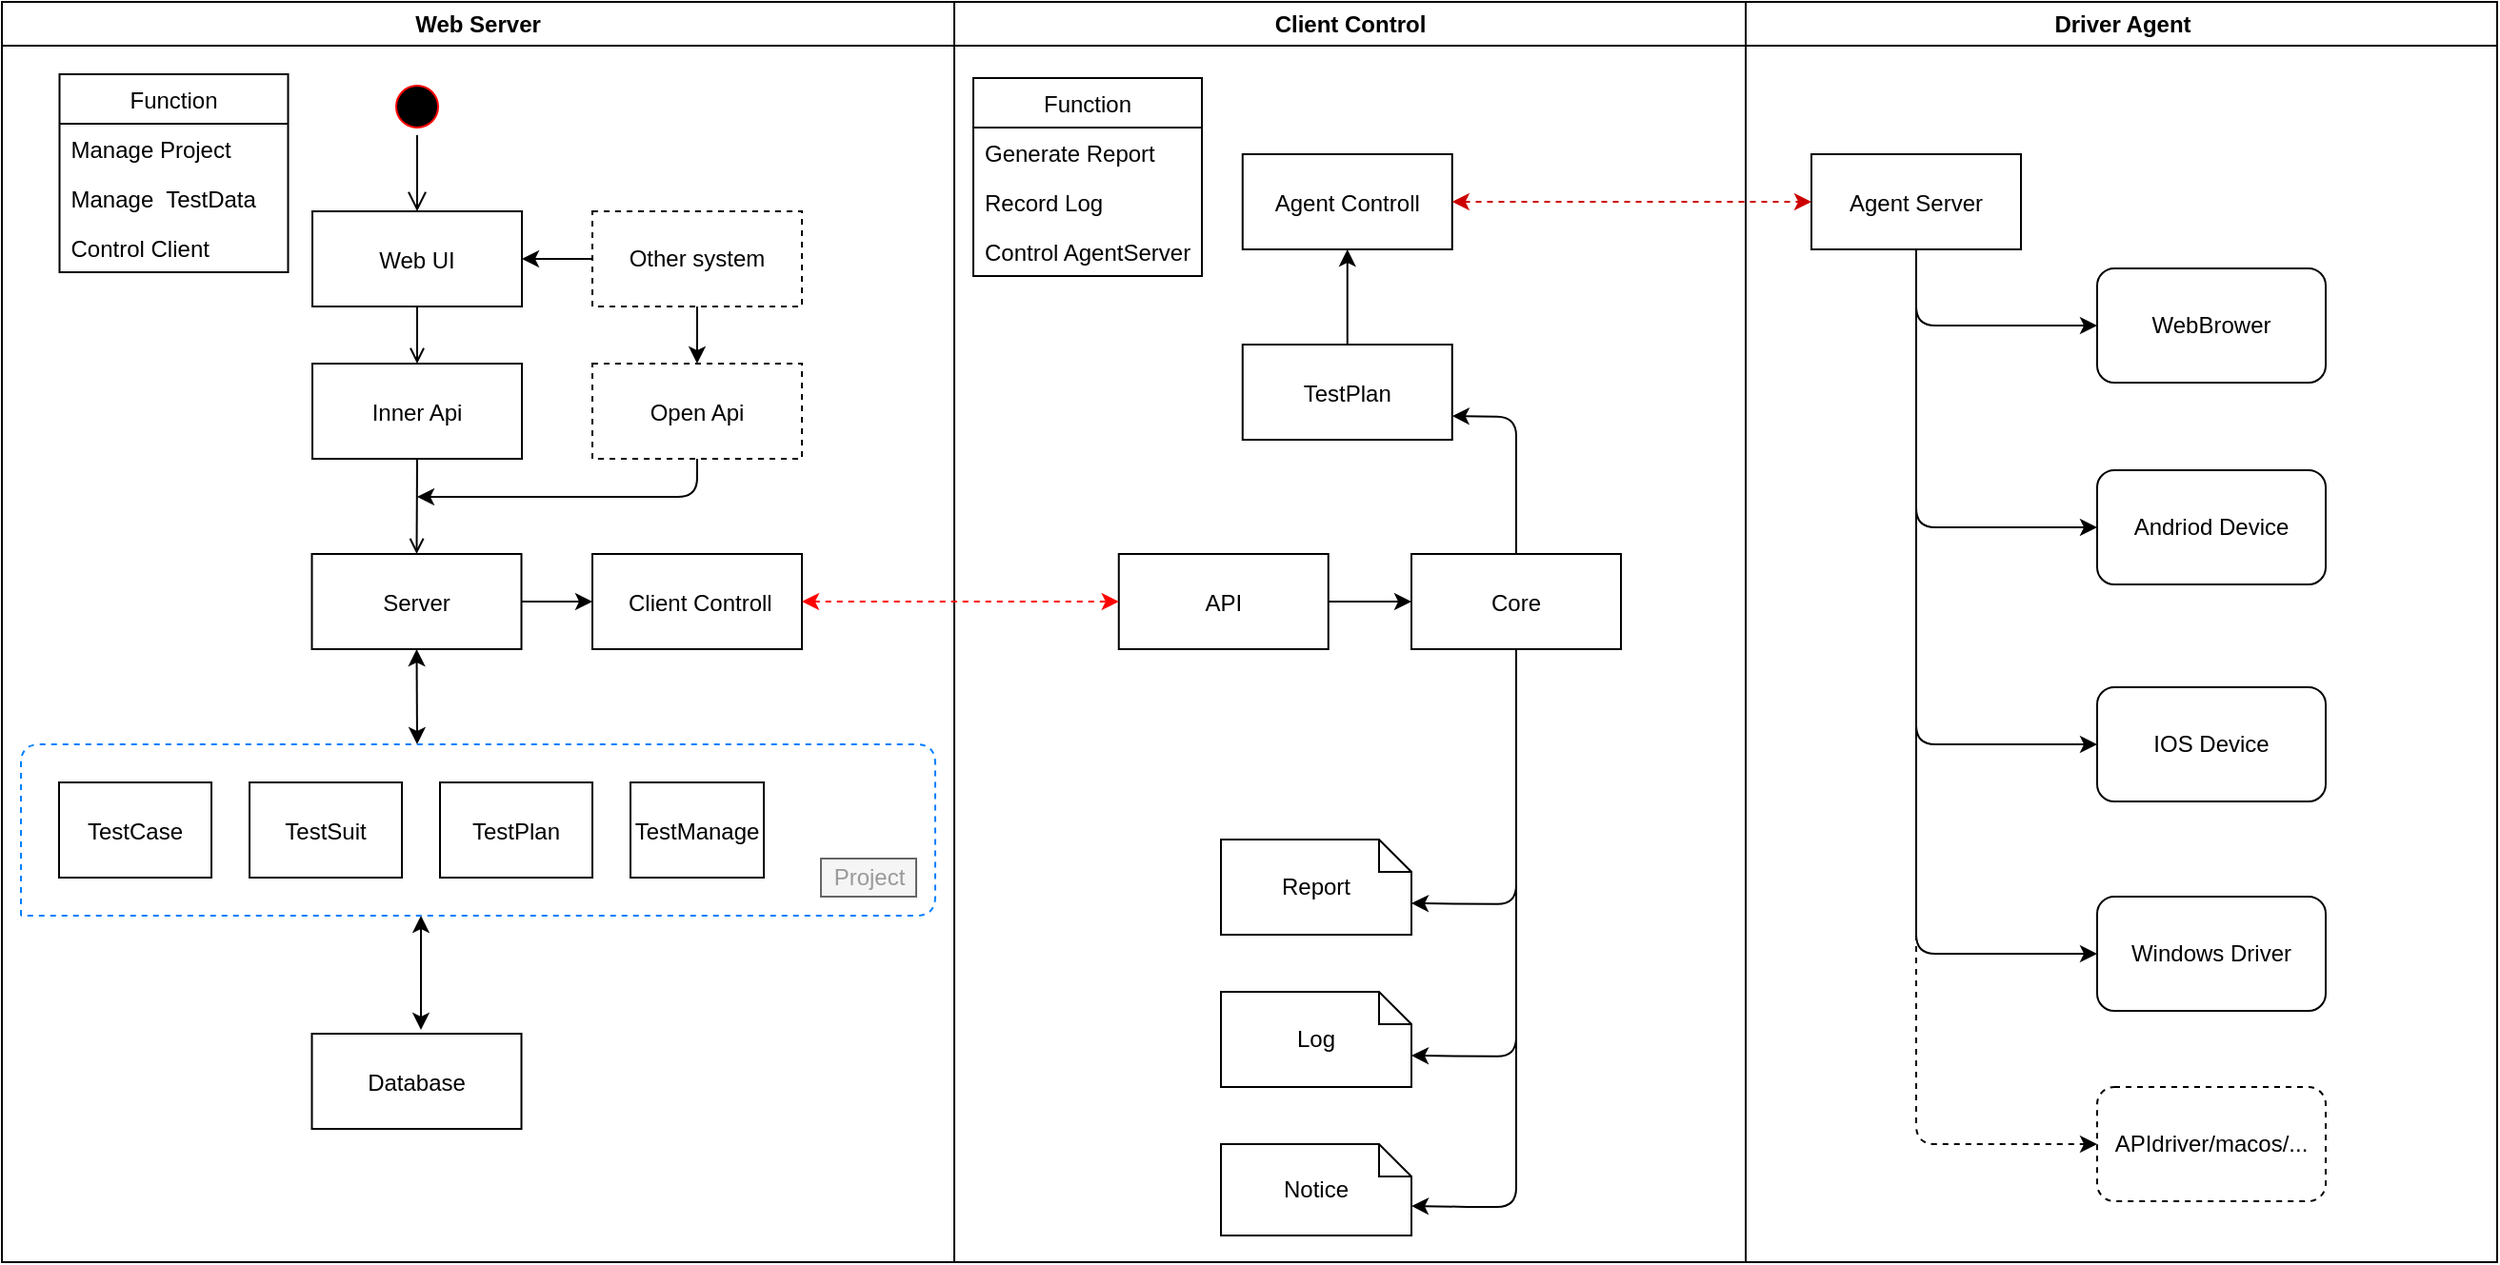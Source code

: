 <mxfile version="14.4.9" type="github">
  <diagram name="Page-1" id="e7e014a7-5840-1c2e-5031-d8a46d1fe8dd">
    <mxGraphModel dx="1453" dy="711" grid="1" gridSize="10" guides="1" tooltips="1" connect="1" arrows="1" fold="1" page="1" pageScale="1" pageWidth="1169" pageHeight="826" background="none" math="0" shadow="0">
      <root>
        <mxCell id="0" />
        <mxCell id="1" parent="0" />
        <mxCell id="2" value="Web Server" style="swimlane;whiteSpace=wrap" parent="1" vertex="1">
          <mxGeometry x="20" y="130" width="500" height="662" as="geometry" />
        </mxCell>
        <mxCell id="5" value="" style="ellipse;shape=startState;fillColor=#000000;strokeColor=#ff0000;" parent="2" vertex="1">
          <mxGeometry x="203" y="40" width="30" height="30" as="geometry" />
        </mxCell>
        <mxCell id="6" value="" style="edgeStyle=elbowEdgeStyle;elbow=horizontal;verticalAlign=bottom;endArrow=open;endSize=8;endFill=1;rounded=0" parent="2" source="5" target="7" edge="1">
          <mxGeometry x="120.25" y="40" as="geometry">
            <mxPoint x="135.25" y="110" as="targetPoint" />
          </mxGeometry>
        </mxCell>
        <mxCell id="7" value="Web UI" style="" parent="2" vertex="1">
          <mxGeometry x="163" y="110" width="110" height="50" as="geometry" />
        </mxCell>
        <mxCell id="8" value="Inner Api" style="" parent="2" vertex="1">
          <mxGeometry x="163" y="190" width="110" height="50" as="geometry" />
        </mxCell>
        <mxCell id="9" value="" style="endArrow=open;endFill=1;rounded=0" parent="2" source="7" target="8" edge="1">
          <mxGeometry relative="1" as="geometry" />
        </mxCell>
        <mxCell id="AgzGkkPgZD7XDsQHhAtZ-95" style="edgeStyle=orthogonalEdgeStyle;rounded=0;orthogonalLoop=1;jettySize=auto;html=1;exitX=1;exitY=0.5;exitDx=0;exitDy=0;strokeColor=#000000;" edge="1" parent="2" source="10" target="AgzGkkPgZD7XDsQHhAtZ-93">
          <mxGeometry relative="1" as="geometry" />
        </mxCell>
        <mxCell id="10" value="Server" style="" parent="2" vertex="1">
          <mxGeometry x="162.75" y="290" width="110" height="50" as="geometry" />
        </mxCell>
        <mxCell id="AgzGkkPgZD7XDsQHhAtZ-53" value="Database" style="" vertex="1" parent="2">
          <mxGeometry x="162.75" y="542" width="110" height="50" as="geometry" />
        </mxCell>
        <mxCell id="16" value="TestCase" style="" parent="2" vertex="1">
          <mxGeometry x="30" y="410" width="80" height="50" as="geometry" />
        </mxCell>
        <mxCell id="AgzGkkPgZD7XDsQHhAtZ-73" value="TestPlan" style="" vertex="1" parent="2">
          <mxGeometry x="230" y="410" width="80" height="50" as="geometry" />
        </mxCell>
        <mxCell id="AgzGkkPgZD7XDsQHhAtZ-74" value="TestSuit" style="" vertex="1" parent="2">
          <mxGeometry x="130" y="410" width="80" height="50" as="geometry" />
        </mxCell>
        <mxCell id="AgzGkkPgZD7XDsQHhAtZ-81" value="Function" style="swimlane;fontStyle=0;childLayout=stackLayout;horizontal=1;startSize=26;fillColor=none;horizontalStack=0;resizeParent=1;resizeParentMax=0;resizeLast=0;collapsible=1;marginBottom=0;" vertex="1" parent="2">
          <mxGeometry x="30.25" y="38" width="120" height="104" as="geometry" />
        </mxCell>
        <mxCell id="AgzGkkPgZD7XDsQHhAtZ-82" value="Manage Project" style="text;strokeColor=none;fillColor=none;align=left;verticalAlign=top;spacingLeft=4;spacingRight=4;overflow=hidden;rotatable=0;points=[[0,0.5],[1,0.5]];portConstraint=eastwest;" vertex="1" parent="AgzGkkPgZD7XDsQHhAtZ-81">
          <mxGeometry y="26" width="120" height="26" as="geometry" />
        </mxCell>
        <mxCell id="AgzGkkPgZD7XDsQHhAtZ-83" value="Manage  TestData" style="text;strokeColor=none;fillColor=none;align=left;verticalAlign=top;spacingLeft=4;spacingRight=4;overflow=hidden;rotatable=0;points=[[0,0.5],[1,0.5]];portConstraint=eastwest;" vertex="1" parent="AgzGkkPgZD7XDsQHhAtZ-81">
          <mxGeometry y="52" width="120" height="26" as="geometry" />
        </mxCell>
        <mxCell id="AgzGkkPgZD7XDsQHhAtZ-84" value="Control Client" style="text;strokeColor=none;fillColor=none;align=left;verticalAlign=top;spacingLeft=4;spacingRight=4;overflow=hidden;rotatable=0;points=[[0,0.5],[1,0.5]];portConstraint=eastwest;" vertex="1" parent="AgzGkkPgZD7XDsQHhAtZ-81">
          <mxGeometry y="78" width="120" height="26" as="geometry" />
        </mxCell>
        <mxCell id="AgzGkkPgZD7XDsQHhAtZ-85" value="" style="endArrow=open;endFill=1;rounded=0;entryX=0.5;entryY=0;entryDx=0;entryDy=0;exitX=0.5;exitY=1;exitDx=0;exitDy=0;" edge="1" parent="2" source="8" target="10">
          <mxGeometry relative="1" as="geometry">
            <mxPoint x="228.25" y="250" as="sourcePoint" />
            <mxPoint x="238" y="210" as="targetPoint" />
          </mxGeometry>
        </mxCell>
        <mxCell id="AgzGkkPgZD7XDsQHhAtZ-93" value=" Client Controll" style="" vertex="1" parent="2">
          <mxGeometry x="310" y="290" width="110" height="50" as="geometry" />
        </mxCell>
        <mxCell id="AgzGkkPgZD7XDsQHhAtZ-123" value="" style="endArrow=classic;startArrow=classic;html=1;entryX=0.5;entryY=1;entryDx=0;entryDy=0;" edge="1" parent="2" target="10">
          <mxGeometry width="50" height="50" relative="1" as="geometry">
            <mxPoint x="218" y="390" as="sourcePoint" />
            <mxPoint x="260" y="340" as="targetPoint" />
          </mxGeometry>
        </mxCell>
        <mxCell id="AgzGkkPgZD7XDsQHhAtZ-124" value="&lt;font color=&quot;#999999&quot;&gt;Project&lt;/font&gt;" style="text;html=1;align=center;verticalAlign=middle;resizable=0;points=[];autosize=1;fillColor=#f5f5f5;strokeColor=#666666;fontColor=#333333;" vertex="1" parent="2">
          <mxGeometry x="430" y="450" width="50" height="20" as="geometry" />
        </mxCell>
        <mxCell id="AgzGkkPgZD7XDsQHhAtZ-125" value="TestManage" style="" vertex="1" parent="2">
          <mxGeometry x="330" y="410" width="70" height="50" as="geometry" />
        </mxCell>
        <mxCell id="AgzGkkPgZD7XDsQHhAtZ-126" value="" style="endArrow=classic;startArrow=classic;html=1;strokeColor=#000000;" edge="1" parent="2">
          <mxGeometry width="50" height="50" relative="1" as="geometry">
            <mxPoint x="220" y="540" as="sourcePoint" />
            <mxPoint x="220" y="480" as="targetPoint" />
          </mxGeometry>
        </mxCell>
        <mxCell id="AgzGkkPgZD7XDsQHhAtZ-127" value="Open Api" style="dashed=1;" vertex="1" parent="2">
          <mxGeometry x="310" y="190" width="110" height="50" as="geometry" />
        </mxCell>
        <mxCell id="AgzGkkPgZD7XDsQHhAtZ-128" value="Other system" style="rounded=0;whiteSpace=wrap;html=1;dashed=1;" vertex="1" parent="2">
          <mxGeometry x="310" y="110" width="110" height="50" as="geometry" />
        </mxCell>
        <mxCell id="AgzGkkPgZD7XDsQHhAtZ-130" value="" style="endArrow=classic;html=1;entryX=1;entryY=0.5;entryDx=0;entryDy=0;exitX=0;exitY=0.5;exitDx=0;exitDy=0;" edge="1" parent="2" source="AgzGkkPgZD7XDsQHhAtZ-128" target="7">
          <mxGeometry width="50" height="50" relative="1" as="geometry">
            <mxPoint x="520" y="340" as="sourcePoint" />
            <mxPoint x="570" y="290" as="targetPoint" />
          </mxGeometry>
        </mxCell>
        <mxCell id="AgzGkkPgZD7XDsQHhAtZ-131" value="" style="endArrow=classic;html=1;strokeColor=#000000;exitX=0.5;exitY=1;exitDx=0;exitDy=0;" edge="1" parent="2" source="AgzGkkPgZD7XDsQHhAtZ-127">
          <mxGeometry width="50" height="50" relative="1" as="geometry">
            <mxPoint x="340" y="290" as="sourcePoint" />
            <mxPoint x="218" y="260" as="targetPoint" />
            <Array as="points">
              <mxPoint x="365" y="260" />
              <mxPoint x="290" y="260" />
            </Array>
          </mxGeometry>
        </mxCell>
        <mxCell id="AgzGkkPgZD7XDsQHhAtZ-132" value="" style="endArrow=classic;html=1;strokeColor=#000000;entryX=0.5;entryY=0;entryDx=0;entryDy=0;exitX=0.5;exitY=1;exitDx=0;exitDy=0;" edge="1" parent="2" source="AgzGkkPgZD7XDsQHhAtZ-128" target="AgzGkkPgZD7XDsQHhAtZ-127">
          <mxGeometry width="50" height="50" relative="1" as="geometry">
            <mxPoint x="520" y="340" as="sourcePoint" />
            <mxPoint x="570" y="290" as="targetPoint" />
          </mxGeometry>
        </mxCell>
        <mxCell id="3" value="Client Control" style="swimlane;whiteSpace=wrap" parent="1" vertex="1">
          <mxGeometry x="520" y="130" width="415.5" height="662" as="geometry" />
        </mxCell>
        <mxCell id="15" value="TestPlan" style="" parent="3" vertex="1">
          <mxGeometry x="151.38" y="180" width="110" height="50" as="geometry" />
        </mxCell>
        <mxCell id="18" value="API" style="" parent="3" vertex="1">
          <mxGeometry x="86.38" y="290" width="110" height="50" as="geometry" />
        </mxCell>
        <mxCell id="30" value="Core" style="" parent="3" vertex="1">
          <mxGeometry x="240" y="290" width="110" height="50" as="geometry" />
        </mxCell>
        <mxCell id="31" value="Report" style="shape=note;whiteSpace=wrap;size=17" parent="3" vertex="1">
          <mxGeometry x="140" y="440" width="100" height="50" as="geometry" />
        </mxCell>
        <mxCell id="AgzGkkPgZD7XDsQHhAtZ-62" value="Notice" style="shape=note;whiteSpace=wrap;size=17" vertex="1" parent="3">
          <mxGeometry x="140" y="600" width="100" height="48" as="geometry" />
        </mxCell>
        <mxCell id="AgzGkkPgZD7XDsQHhAtZ-61" value="Log" style="shape=note;whiteSpace=wrap;size=17" vertex="1" parent="3">
          <mxGeometry x="140" y="520" width="100" height="50" as="geometry" />
        </mxCell>
        <mxCell id="AgzGkkPgZD7XDsQHhAtZ-70" value="" style="endArrow=classic;html=1;strokeColor=#000000;exitX=0.5;exitY=1;exitDx=0;exitDy=0;entryX=0;entryY=0;entryDx=100;entryDy=33.5;entryPerimeter=0;" edge="1" parent="3" source="30" target="31">
          <mxGeometry width="50" height="50" relative="1" as="geometry">
            <mxPoint x="46.88" y="412" as="sourcePoint" />
            <mxPoint x="96.88" y="362" as="targetPoint" />
            <Array as="points">
              <mxPoint x="295" y="474" />
            </Array>
          </mxGeometry>
        </mxCell>
        <mxCell id="AgzGkkPgZD7XDsQHhAtZ-71" value="" style="endArrow=classic;html=1;strokeColor=#000000;exitX=0.5;exitY=1;exitDx=0;exitDy=0;entryX=0;entryY=0;entryDx=100;entryDy=33.5;entryPerimeter=0;" edge="1" parent="3" source="30" target="AgzGkkPgZD7XDsQHhAtZ-61">
          <mxGeometry width="50" height="50" relative="1" as="geometry">
            <mxPoint x="291.38" y="385" as="sourcePoint" />
            <mxPoint x="236.38" y="513.5" as="targetPoint" />
            <Array as="points">
              <mxPoint x="295" y="554" />
            </Array>
          </mxGeometry>
        </mxCell>
        <mxCell id="AgzGkkPgZD7XDsQHhAtZ-72" value="" style="endArrow=classic;html=1;strokeColor=#000000;exitX=0.5;exitY=1;exitDx=0;exitDy=0;entryX=0;entryY=0;entryDx=100;entryDy=32.5;entryPerimeter=0;" edge="1" parent="3" source="30" target="AgzGkkPgZD7XDsQHhAtZ-62">
          <mxGeometry width="50" height="50" relative="1" as="geometry">
            <mxPoint x="291.38" y="385" as="sourcePoint" />
            <mxPoint x="236.38" y="585.5" as="targetPoint" />
            <Array as="points">
              <mxPoint x="295" y="633" />
              <mxPoint x="274.38" y="633" />
            </Array>
          </mxGeometry>
        </mxCell>
        <mxCell id="AgzGkkPgZD7XDsQHhAtZ-75" value="" style="endArrow=classic;html=1;strokeColor=#000000;exitX=1;exitY=0.5;exitDx=0;exitDy=0;entryX=0;entryY=0.5;entryDx=0;entryDy=0;" edge="1" parent="3" source="18" target="30">
          <mxGeometry width="50" height="50" relative="1" as="geometry">
            <mxPoint x="46.88" y="432" as="sourcePoint" />
            <mxPoint x="296.88" y="462" as="targetPoint" />
          </mxGeometry>
        </mxCell>
        <mxCell id="AgzGkkPgZD7XDsQHhAtZ-96" value="Agent Controll" style="" vertex="1" parent="3">
          <mxGeometry x="151.38" y="80" width="110" height="50" as="geometry" />
        </mxCell>
        <mxCell id="AgzGkkPgZD7XDsQHhAtZ-99" value="" style="endArrow=classic;html=1;entryX=1;entryY=0.75;entryDx=0;entryDy=0;exitX=0.5;exitY=0;exitDx=0;exitDy=0;" edge="1" parent="3" source="30" target="15">
          <mxGeometry width="50" height="50" relative="1" as="geometry">
            <mxPoint x="274" y="290" as="sourcePoint" />
            <mxPoint x="90" y="330" as="targetPoint" />
            <Array as="points">
              <mxPoint x="295" y="218" />
            </Array>
          </mxGeometry>
        </mxCell>
        <mxCell id="AgzGkkPgZD7XDsQHhAtZ-100" value="" style="endArrow=classic;html=1;strokeColor=#000000;entryX=0.5;entryY=1;entryDx=0;entryDy=0;exitX=0.5;exitY=0;exitDx=0;exitDy=0;" edge="1" parent="3" source="15" target="AgzGkkPgZD7XDsQHhAtZ-96">
          <mxGeometry width="50" height="50" relative="1" as="geometry">
            <mxPoint x="180" y="180" as="sourcePoint" />
            <mxPoint x="230" y="130" as="targetPoint" />
          </mxGeometry>
        </mxCell>
        <mxCell id="AgzGkkPgZD7XDsQHhAtZ-117" value="Function" style="swimlane;fontStyle=0;childLayout=stackLayout;horizontal=1;startSize=26;fillColor=none;horizontalStack=0;resizeParent=1;resizeParentMax=0;resizeLast=0;collapsible=1;marginBottom=0;" vertex="1" parent="3">
          <mxGeometry x="10" y="40" width="120" height="104" as="geometry" />
        </mxCell>
        <mxCell id="AgzGkkPgZD7XDsQHhAtZ-118" value="Generate Report" style="text;strokeColor=none;fillColor=none;align=left;verticalAlign=top;spacingLeft=4;spacingRight=4;overflow=hidden;rotatable=0;points=[[0,0.5],[1,0.5]];portConstraint=eastwest;" vertex="1" parent="AgzGkkPgZD7XDsQHhAtZ-117">
          <mxGeometry y="26" width="120" height="26" as="geometry" />
        </mxCell>
        <mxCell id="AgzGkkPgZD7XDsQHhAtZ-119" value="Record Log" style="text;strokeColor=none;fillColor=none;align=left;verticalAlign=top;spacingLeft=4;spacingRight=4;overflow=hidden;rotatable=0;points=[[0,0.5],[1,0.5]];portConstraint=eastwest;" vertex="1" parent="AgzGkkPgZD7XDsQHhAtZ-117">
          <mxGeometry y="52" width="120" height="26" as="geometry" />
        </mxCell>
        <mxCell id="AgzGkkPgZD7XDsQHhAtZ-120" value="Control AgentServer" style="text;strokeColor=none;fillColor=none;align=left;verticalAlign=top;spacingLeft=4;spacingRight=4;overflow=hidden;rotatable=0;points=[[0,0.5],[1,0.5]];portConstraint=eastwest;" vertex="1" parent="AgzGkkPgZD7XDsQHhAtZ-117">
          <mxGeometry y="78" width="120" height="26" as="geometry" />
        </mxCell>
        <mxCell id="4" value="Driver Agent" style="swimlane;whiteSpace=wrap;startSize=23;" parent="1" vertex="1">
          <mxGeometry x="935.5" y="130" width="394.5" height="662" as="geometry" />
        </mxCell>
        <mxCell id="AgzGkkPgZD7XDsQHhAtZ-101" value="Agent Server" style="" vertex="1" parent="4">
          <mxGeometry x="34.5" y="80" width="110" height="50" as="geometry" />
        </mxCell>
        <mxCell id="AgzGkkPgZD7XDsQHhAtZ-104" value="WebBrower" style="rounded=1;whiteSpace=wrap;html=1;" vertex="1" parent="4">
          <mxGeometry x="184.5" y="140" width="120" height="60" as="geometry" />
        </mxCell>
        <mxCell id="AgzGkkPgZD7XDsQHhAtZ-107" value="Windows Driver" style="rounded=1;whiteSpace=wrap;html=1;" vertex="1" parent="4">
          <mxGeometry x="184.5" y="470" width="120" height="60" as="geometry" />
        </mxCell>
        <mxCell id="AgzGkkPgZD7XDsQHhAtZ-106" value="IOS Device" style="rounded=1;whiteSpace=wrap;html=1;" vertex="1" parent="4">
          <mxGeometry x="184.5" y="360" width="120" height="60" as="geometry" />
        </mxCell>
        <mxCell id="AgzGkkPgZD7XDsQHhAtZ-105" value="Andriod Device" style="rounded=1;whiteSpace=wrap;html=1;" vertex="1" parent="4">
          <mxGeometry x="184.5" y="246" width="120" height="60" as="geometry" />
        </mxCell>
        <mxCell id="AgzGkkPgZD7XDsQHhAtZ-108" value="" style="endArrow=classic;html=1;strokeColor=#000000;entryX=0;entryY=0.5;entryDx=0;entryDy=0;exitX=0.5;exitY=1;exitDx=0;exitDy=0;" edge="1" parent="4" source="AgzGkkPgZD7XDsQHhAtZ-101" target="AgzGkkPgZD7XDsQHhAtZ-104">
          <mxGeometry width="50" height="50" relative="1" as="geometry">
            <mxPoint x="194.5" y="380" as="sourcePoint" />
            <mxPoint x="244.5" y="330" as="targetPoint" />
            <Array as="points">
              <mxPoint x="89.5" y="170" />
            </Array>
          </mxGeometry>
        </mxCell>
        <mxCell id="AgzGkkPgZD7XDsQHhAtZ-109" value="" style="endArrow=classic;html=1;strokeColor=#000000;entryX=0;entryY=0.5;entryDx=0;entryDy=0;exitX=0.5;exitY=1;exitDx=0;exitDy=0;" edge="1" parent="4" source="AgzGkkPgZD7XDsQHhAtZ-101" target="AgzGkkPgZD7XDsQHhAtZ-105">
          <mxGeometry width="50" height="50" relative="1" as="geometry">
            <mxPoint x="99.5" y="140" as="sourcePoint" />
            <mxPoint x="194.5" y="235" as="targetPoint" />
            <Array as="points">
              <mxPoint x="89.5" y="276" />
            </Array>
          </mxGeometry>
        </mxCell>
        <mxCell id="AgzGkkPgZD7XDsQHhAtZ-111" value="" style="endArrow=classic;html=1;strokeColor=#000000;entryX=0;entryY=0.5;entryDx=0;entryDy=0;exitX=0.5;exitY=1;exitDx=0;exitDy=0;" edge="1" parent="4" source="AgzGkkPgZD7XDsQHhAtZ-101" target="AgzGkkPgZD7XDsQHhAtZ-107">
          <mxGeometry width="50" height="50" relative="1" as="geometry">
            <mxPoint x="119.5" y="160" as="sourcePoint" />
            <mxPoint x="214.5" y="255" as="targetPoint" />
            <Array as="points">
              <mxPoint x="89.5" y="380" />
              <mxPoint x="89.5" y="500" />
            </Array>
          </mxGeometry>
        </mxCell>
        <mxCell id="AgzGkkPgZD7XDsQHhAtZ-112" value="APIdriver/macos/..." style="rounded=1;whiteSpace=wrap;html=1;dashed=1;" vertex="1" parent="4">
          <mxGeometry x="184.5" y="570" width="120" height="60" as="geometry" />
        </mxCell>
        <mxCell id="AgzGkkPgZD7XDsQHhAtZ-113" value="" style="endArrow=classic;html=1;strokeColor=#000000;entryX=0;entryY=0.5;entryDx=0;entryDy=0;exitX=0.5;exitY=1;exitDx=0;exitDy=0;" edge="1" parent="4" source="AgzGkkPgZD7XDsQHhAtZ-101" target="AgzGkkPgZD7XDsQHhAtZ-106">
          <mxGeometry width="50" height="50" relative="1" as="geometry">
            <mxPoint x="194.5" y="380" as="sourcePoint" />
            <mxPoint x="244.5" y="330" as="targetPoint" />
            <Array as="points">
              <mxPoint x="89.5" y="390" />
            </Array>
          </mxGeometry>
        </mxCell>
        <mxCell id="AgzGkkPgZD7XDsQHhAtZ-114" value="" style="endArrow=classic;html=1;strokeColor=#000000;entryX=0;entryY=0.5;entryDx=0;entryDy=0;exitX=0.5;exitY=1;exitDx=0;exitDy=0;dashed=1;" edge="1" parent="4" source="AgzGkkPgZD7XDsQHhAtZ-101" target="AgzGkkPgZD7XDsQHhAtZ-112">
          <mxGeometry width="50" height="50" relative="1" as="geometry">
            <mxPoint x="94.5" y="130" as="sourcePoint" />
            <mxPoint x="154.5" y="560" as="targetPoint" />
            <Array as="points">
              <mxPoint x="89.5" y="600" />
            </Array>
          </mxGeometry>
        </mxCell>
        <mxCell id="AgzGkkPgZD7XDsQHhAtZ-103" value="" style="endArrow=classic;startArrow=classic;html=1;entryX=0;entryY=0.5;entryDx=0;entryDy=0;exitX=1;exitY=0.5;exitDx=0;exitDy=0;strokeColor=#CC0000;dashed=1;" edge="1" parent="1" source="AgzGkkPgZD7XDsQHhAtZ-96" target="AgzGkkPgZD7XDsQHhAtZ-101">
          <mxGeometry width="50" height="50" relative="1" as="geometry">
            <mxPoint x="640" y="510" as="sourcePoint" />
            <mxPoint x="690" y="460" as="targetPoint" />
          </mxGeometry>
        </mxCell>
        <mxCell id="AgzGkkPgZD7XDsQHhAtZ-121" value="" style="endArrow=none;dashed=1;html=1;strokeColor=#007FFF;" edge="1" parent="1">
          <mxGeometry width="50" height="50" relative="1" as="geometry">
            <mxPoint x="30" y="610" as="sourcePoint" />
            <mxPoint x="30" y="610" as="targetPoint" />
            <Array as="points">
              <mxPoint x="30" y="520" />
              <mxPoint x="510" y="520" />
              <mxPoint x="510" y="610" />
            </Array>
          </mxGeometry>
        </mxCell>
        <mxCell id="AgzGkkPgZD7XDsQHhAtZ-98" value="" style="endArrow=classic;startArrow=classic;html=1;dashed=1;entryX=0;entryY=0.5;entryDx=0;entryDy=0;fillColor=#ffe6cc;strokeColor=#FF0000;exitX=1;exitY=0.5;exitDx=0;exitDy=0;" edge="1" parent="1" source="AgzGkkPgZD7XDsQHhAtZ-93" target="18">
          <mxGeometry width="50" height="50" relative="1" as="geometry">
            <mxPoint x="490" y="445" as="sourcePoint" />
            <mxPoint x="410" y="400" as="targetPoint" />
          </mxGeometry>
        </mxCell>
      </root>
    </mxGraphModel>
  </diagram>
</mxfile>
